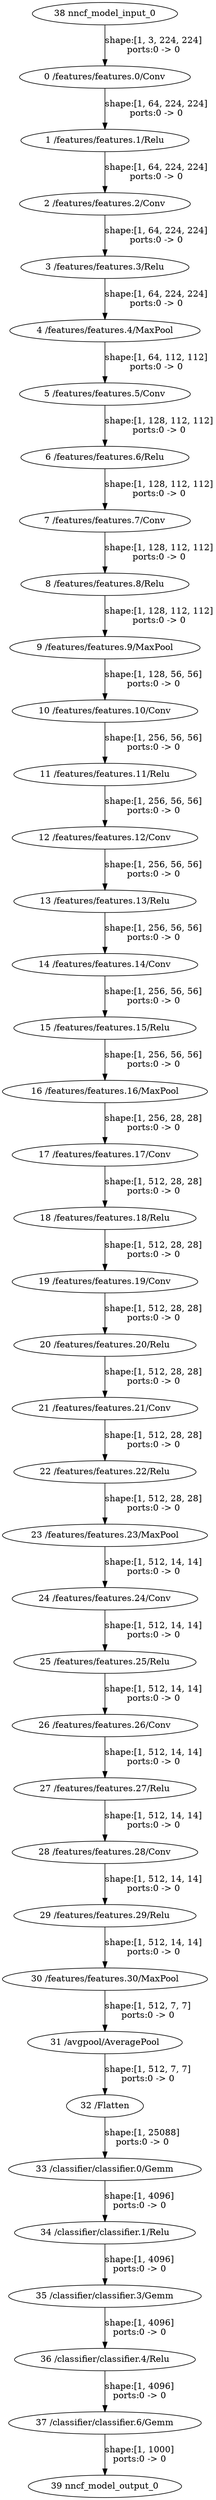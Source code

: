 strict digraph  {
"0 /features/features.0/Conv" [id=0, type=Conv];
"1 /features/features.1/Relu" [id=1, type=Relu];
"2 /features/features.2/Conv" [id=2, type=Conv];
"3 /features/features.3/Relu" [id=3, type=Relu];
"4 /features/features.4/MaxPool" [id=4, type=MaxPool];
"5 /features/features.5/Conv" [id=5, type=Conv];
"6 /features/features.6/Relu" [id=6, type=Relu];
"7 /features/features.7/Conv" [id=7, type=Conv];
"8 /features/features.8/Relu" [id=8, type=Relu];
"9 /features/features.9/MaxPool" [id=9, type=MaxPool];
"10 /features/features.10/Conv" [id=10, type=Conv];
"11 /features/features.11/Relu" [id=11, type=Relu];
"12 /features/features.12/Conv" [id=12, type=Conv];
"13 /features/features.13/Relu" [id=13, type=Relu];
"14 /features/features.14/Conv" [id=14, type=Conv];
"15 /features/features.15/Relu" [id=15, type=Relu];
"16 /features/features.16/MaxPool" [id=16, type=MaxPool];
"17 /features/features.17/Conv" [id=17, type=Conv];
"18 /features/features.18/Relu" [id=18, type=Relu];
"19 /features/features.19/Conv" [id=19, type=Conv];
"20 /features/features.20/Relu" [id=20, type=Relu];
"21 /features/features.21/Conv" [id=21, type=Conv];
"22 /features/features.22/Relu" [id=22, type=Relu];
"23 /features/features.23/MaxPool" [id=23, type=MaxPool];
"24 /features/features.24/Conv" [id=24, type=Conv];
"25 /features/features.25/Relu" [id=25, type=Relu];
"26 /features/features.26/Conv" [id=26, type=Conv];
"27 /features/features.27/Relu" [id=27, type=Relu];
"28 /features/features.28/Conv" [id=28, type=Conv];
"29 /features/features.29/Relu" [id=29, type=Relu];
"30 /features/features.30/MaxPool" [id=30, type=MaxPool];
"31 /avgpool/AveragePool" [id=31, type=AveragePool];
"32 /Flatten" [id=32, type=Flatten];
"33 /classifier/classifier.0/Gemm" [id=33, type=Gemm];
"34 /classifier/classifier.1/Relu" [id=34, type=Relu];
"35 /classifier/classifier.3/Gemm" [id=35, type=Gemm];
"36 /classifier/classifier.4/Relu" [id=36, type=Relu];
"37 /classifier/classifier.6/Gemm" [id=37, type=Gemm];
"38 nncf_model_input_0" [id=38, type=nncf_model_input];
"39 nncf_model_output_0" [id=39, type=nncf_model_output];
"0 /features/features.0/Conv" -> "1 /features/features.1/Relu"  [label="shape:[1, 64, 224, 224]\nports:0 -> 0", style=solid];
"1 /features/features.1/Relu" -> "2 /features/features.2/Conv"  [label="shape:[1, 64, 224, 224]\nports:0 -> 0", style=solid];
"2 /features/features.2/Conv" -> "3 /features/features.3/Relu"  [label="shape:[1, 64, 224, 224]\nports:0 -> 0", style=solid];
"3 /features/features.3/Relu" -> "4 /features/features.4/MaxPool"  [label="shape:[1, 64, 224, 224]\nports:0 -> 0", style=solid];
"4 /features/features.4/MaxPool" -> "5 /features/features.5/Conv"  [label="shape:[1, 64, 112, 112]\nports:0 -> 0", style=solid];
"5 /features/features.5/Conv" -> "6 /features/features.6/Relu"  [label="shape:[1, 128, 112, 112]\nports:0 -> 0", style=solid];
"6 /features/features.6/Relu" -> "7 /features/features.7/Conv"  [label="shape:[1, 128, 112, 112]\nports:0 -> 0", style=solid];
"7 /features/features.7/Conv" -> "8 /features/features.8/Relu"  [label="shape:[1, 128, 112, 112]\nports:0 -> 0", style=solid];
"8 /features/features.8/Relu" -> "9 /features/features.9/MaxPool"  [label="shape:[1, 128, 112, 112]\nports:0 -> 0", style=solid];
"9 /features/features.9/MaxPool" -> "10 /features/features.10/Conv"  [label="shape:[1, 128, 56, 56]\nports:0 -> 0", style=solid];
"10 /features/features.10/Conv" -> "11 /features/features.11/Relu"  [label="shape:[1, 256, 56, 56]\nports:0 -> 0", style=solid];
"11 /features/features.11/Relu" -> "12 /features/features.12/Conv"  [label="shape:[1, 256, 56, 56]\nports:0 -> 0", style=solid];
"12 /features/features.12/Conv" -> "13 /features/features.13/Relu"  [label="shape:[1, 256, 56, 56]\nports:0 -> 0", style=solid];
"13 /features/features.13/Relu" -> "14 /features/features.14/Conv"  [label="shape:[1, 256, 56, 56]\nports:0 -> 0", style=solid];
"14 /features/features.14/Conv" -> "15 /features/features.15/Relu"  [label="shape:[1, 256, 56, 56]\nports:0 -> 0", style=solid];
"15 /features/features.15/Relu" -> "16 /features/features.16/MaxPool"  [label="shape:[1, 256, 56, 56]\nports:0 -> 0", style=solid];
"16 /features/features.16/MaxPool" -> "17 /features/features.17/Conv"  [label="shape:[1, 256, 28, 28]\nports:0 -> 0", style=solid];
"17 /features/features.17/Conv" -> "18 /features/features.18/Relu"  [label="shape:[1, 512, 28, 28]\nports:0 -> 0", style=solid];
"18 /features/features.18/Relu" -> "19 /features/features.19/Conv"  [label="shape:[1, 512, 28, 28]\nports:0 -> 0", style=solid];
"19 /features/features.19/Conv" -> "20 /features/features.20/Relu"  [label="shape:[1, 512, 28, 28]\nports:0 -> 0", style=solid];
"20 /features/features.20/Relu" -> "21 /features/features.21/Conv"  [label="shape:[1, 512, 28, 28]\nports:0 -> 0", style=solid];
"21 /features/features.21/Conv" -> "22 /features/features.22/Relu"  [label="shape:[1, 512, 28, 28]\nports:0 -> 0", style=solid];
"22 /features/features.22/Relu" -> "23 /features/features.23/MaxPool"  [label="shape:[1, 512, 28, 28]\nports:0 -> 0", style=solid];
"23 /features/features.23/MaxPool" -> "24 /features/features.24/Conv"  [label="shape:[1, 512, 14, 14]\nports:0 -> 0", style=solid];
"24 /features/features.24/Conv" -> "25 /features/features.25/Relu"  [label="shape:[1, 512, 14, 14]\nports:0 -> 0", style=solid];
"25 /features/features.25/Relu" -> "26 /features/features.26/Conv"  [label="shape:[1, 512, 14, 14]\nports:0 -> 0", style=solid];
"26 /features/features.26/Conv" -> "27 /features/features.27/Relu"  [label="shape:[1, 512, 14, 14]\nports:0 -> 0", style=solid];
"27 /features/features.27/Relu" -> "28 /features/features.28/Conv"  [label="shape:[1, 512, 14, 14]\nports:0 -> 0", style=solid];
"28 /features/features.28/Conv" -> "29 /features/features.29/Relu"  [label="shape:[1, 512, 14, 14]\nports:0 -> 0", style=solid];
"29 /features/features.29/Relu" -> "30 /features/features.30/MaxPool"  [label="shape:[1, 512, 14, 14]\nports:0 -> 0", style=solid];
"30 /features/features.30/MaxPool" -> "31 /avgpool/AveragePool"  [label="shape:[1, 512, 7, 7]\nports:0 -> 0", style=solid];
"31 /avgpool/AveragePool" -> "32 /Flatten"  [label="shape:[1, 512, 7, 7]\nports:0 -> 0", style=solid];
"32 /Flatten" -> "33 /classifier/classifier.0/Gemm"  [label="shape:[1, 25088]\nports:0 -> 0", style=solid];
"33 /classifier/classifier.0/Gemm" -> "34 /classifier/classifier.1/Relu"  [label="shape:[1, 4096]\nports:0 -> 0", style=solid];
"34 /classifier/classifier.1/Relu" -> "35 /classifier/classifier.3/Gemm"  [label="shape:[1, 4096]\nports:0 -> 0", style=solid];
"35 /classifier/classifier.3/Gemm" -> "36 /classifier/classifier.4/Relu"  [label="shape:[1, 4096]\nports:0 -> 0", style=solid];
"36 /classifier/classifier.4/Relu" -> "37 /classifier/classifier.6/Gemm"  [label="shape:[1, 4096]\nports:0 -> 0", style=solid];
"37 /classifier/classifier.6/Gemm" -> "39 nncf_model_output_0"  [label="shape:[1, 1000]\nports:0 -> 0", style=solid];
"38 nncf_model_input_0" -> "0 /features/features.0/Conv"  [label="shape:[1, 3, 224, 224]\nports:0 -> 0", style=solid];
}

